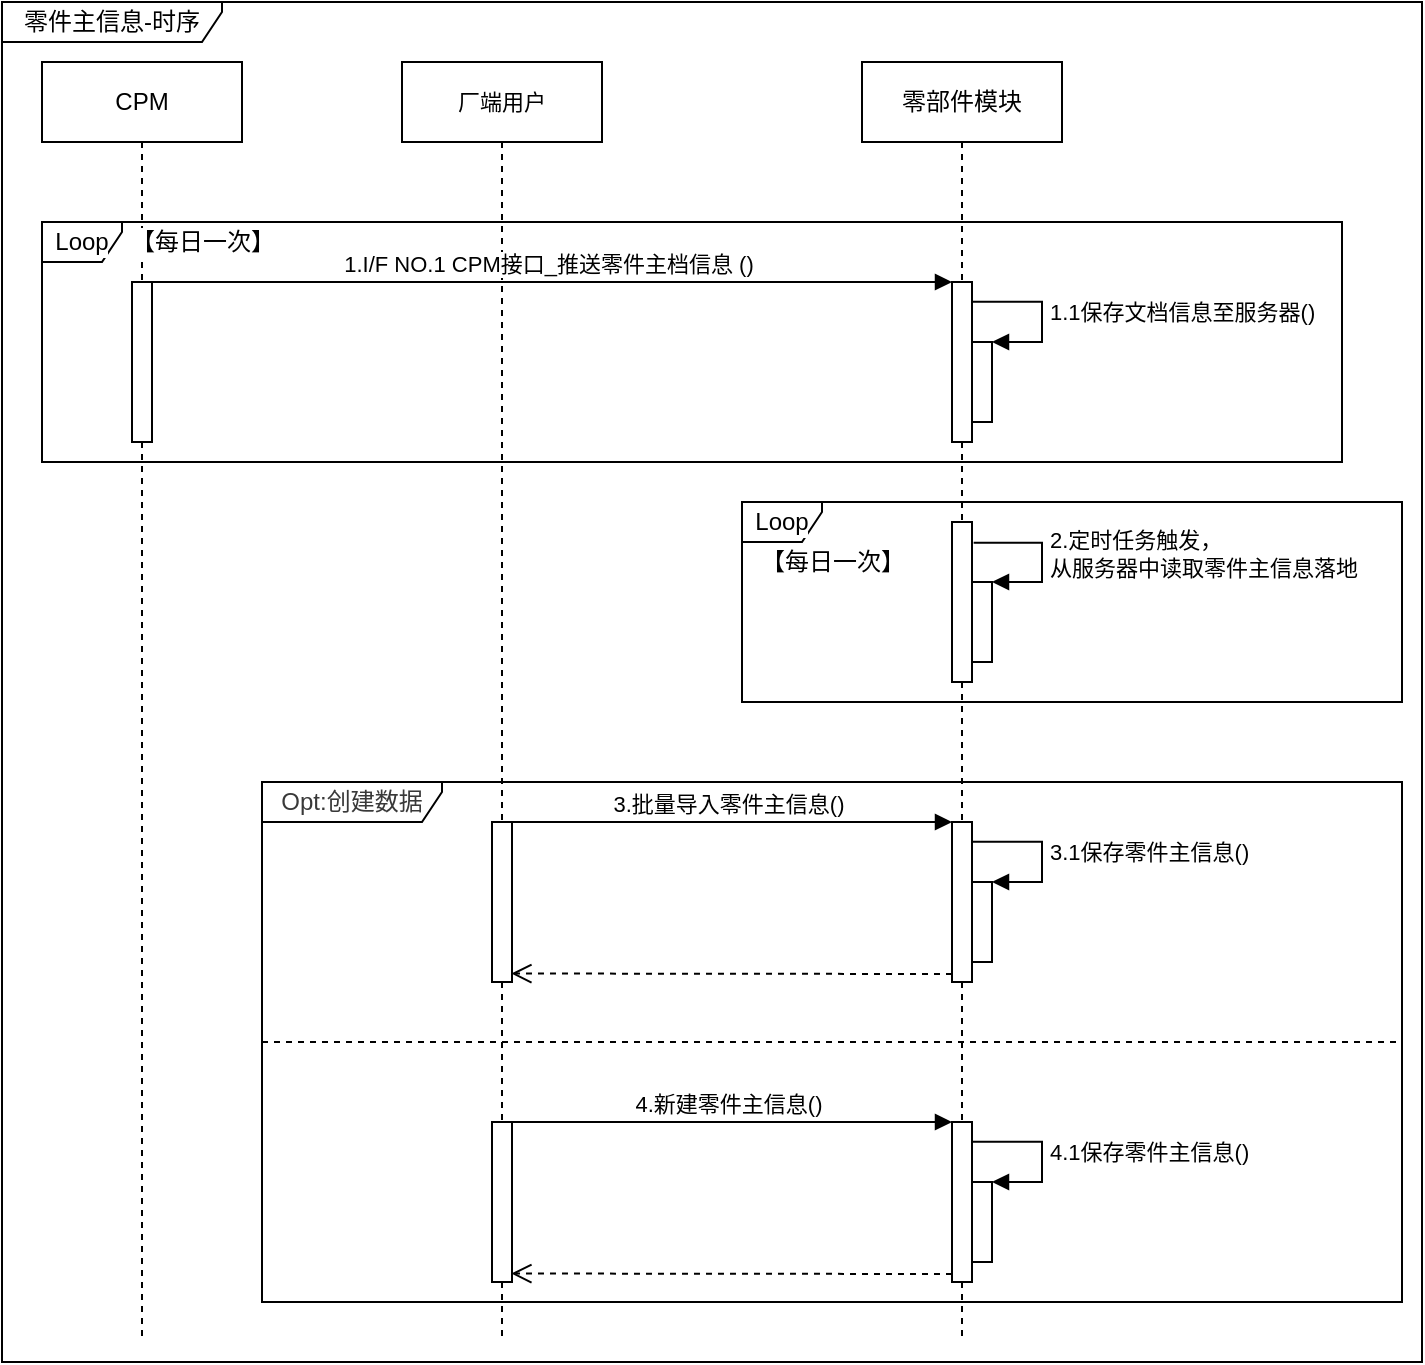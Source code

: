 <mxfile version="16.4.7" type="github" pages="4">
  <diagram id="6bnHpI4cZpsdlI7_PELI" name="时序图">
    <mxGraphModel dx="2377" dy="829" grid="1" gridSize="10" guides="1" tooltips="1" connect="1" arrows="1" fold="1" page="1" pageScale="1" pageWidth="827" pageHeight="1169" math="0" shadow="0">
      <root>
        <mxCell id="0" />
        <mxCell id="1" parent="0" />
        <mxCell id="9qDZQP6KY1lODNuhh0SA-1" value="零部件模块" style="shape=umlLifeline;perimeter=lifelinePerimeter;whiteSpace=wrap;html=1;container=1;collapsible=0;recursiveResize=0;outlineConnect=0;" parent="1" vertex="1">
          <mxGeometry x="320" y="160" width="100" height="640" as="geometry" />
        </mxCell>
        <mxCell id="9qDZQP6KY1lODNuhh0SA-3" value="" style="html=1;points=[];perimeter=orthogonalPerimeter;" parent="9qDZQP6KY1lODNuhh0SA-1" vertex="1">
          <mxGeometry x="45" y="230" width="10" height="80" as="geometry" />
        </mxCell>
        <mxCell id="9qDZQP6KY1lODNuhh0SA-5" value="" style="html=1;points=[];perimeter=orthogonalPerimeter;" parent="9qDZQP6KY1lODNuhh0SA-1" vertex="1">
          <mxGeometry x="55" y="260" width="10" height="40" as="geometry" />
        </mxCell>
        <mxCell id="9qDZQP6KY1lODNuhh0SA-6" value="2.定时任务触发，&lt;br&gt;从服务器中读取零件主信息落地" style="edgeStyle=orthogonalEdgeStyle;html=1;align=left;spacingLeft=2;endArrow=block;rounded=0;entryX=1;entryY=0;exitX=1.083;exitY=0.13;exitDx=0;exitDy=0;exitPerimeter=0;" parent="9qDZQP6KY1lODNuhh0SA-1" source="9qDZQP6KY1lODNuhh0SA-3" target="9qDZQP6KY1lODNuhh0SA-5" edge="1">
          <mxGeometry relative="1" as="geometry">
            <mxPoint x="60" y="240" as="sourcePoint" />
            <Array as="points">
              <mxPoint x="90" y="240" />
              <mxPoint x="90" y="260" />
            </Array>
          </mxGeometry>
        </mxCell>
        <mxCell id="9qDZQP6KY1lODNuhh0SA-12" value="" style="html=1;points=[];perimeter=orthogonalPerimeter;" parent="9qDZQP6KY1lODNuhh0SA-1" vertex="1">
          <mxGeometry x="45" y="380" width="10" height="80" as="geometry" />
        </mxCell>
        <mxCell id="9qDZQP6KY1lODNuhh0SA-15" value="" style="html=1;points=[];perimeter=orthogonalPerimeter;" parent="9qDZQP6KY1lODNuhh0SA-1" vertex="1">
          <mxGeometry x="55" y="410" width="10" height="40" as="geometry" />
        </mxCell>
        <mxCell id="9qDZQP6KY1lODNuhh0SA-16" value="3.1保存零件主信息()" style="edgeStyle=orthogonalEdgeStyle;html=1;align=left;spacingLeft=2;endArrow=block;rounded=0;entryX=1;entryY=0;exitX=1.041;exitY=0.124;exitDx=0;exitDy=0;exitPerimeter=0;" parent="9qDZQP6KY1lODNuhh0SA-1" source="9qDZQP6KY1lODNuhh0SA-12" target="9qDZQP6KY1lODNuhh0SA-15" edge="1">
          <mxGeometry relative="1" as="geometry">
            <mxPoint x="60" y="390" as="sourcePoint" />
            <Array as="points">
              <mxPoint x="90" y="390" />
              <mxPoint x="90" y="410" />
            </Array>
          </mxGeometry>
        </mxCell>
        <mxCell id="9qDZQP6KY1lODNuhh0SA-2" value="&lt;span style=&quot;font-size: 11px ; background-color: rgb(255 , 255 , 255)&quot;&gt;厂端用户&lt;/span&gt;" style="shape=umlLifeline;perimeter=lifelinePerimeter;whiteSpace=wrap;html=1;container=1;collapsible=0;recursiveResize=0;outlineConnect=0;" parent="1" vertex="1">
          <mxGeometry x="90" y="160" width="100" height="640" as="geometry" />
        </mxCell>
        <mxCell id="9qDZQP6KY1lODNuhh0SA-11" value="" style="html=1;points=[];perimeter=orthogonalPerimeter;" parent="9qDZQP6KY1lODNuhh0SA-2" vertex="1">
          <mxGeometry x="45" y="380" width="10" height="80" as="geometry" />
        </mxCell>
        <mxCell id="9qDZQP6KY1lODNuhh0SA-13" value="3.批量导入零件主信息()" style="html=1;verticalAlign=bottom;endArrow=block;entryX=0;entryY=0;rounded=0;" parent="1" target="9qDZQP6KY1lODNuhh0SA-12" edge="1">
          <mxGeometry relative="1" as="geometry">
            <mxPoint x="140" y="540" as="sourcePoint" />
          </mxGeometry>
        </mxCell>
        <mxCell id="9qDZQP6KY1lODNuhh0SA-14" value="" style="html=1;verticalAlign=bottom;endArrow=open;dashed=1;endSize=8;exitX=0;exitY=0.95;rounded=0;entryX=0.967;entryY=0.947;entryDx=0;entryDy=0;entryPerimeter=0;" parent="1" source="9qDZQP6KY1lODNuhh0SA-12" target="9qDZQP6KY1lODNuhh0SA-11" edge="1">
          <mxGeometry relative="1" as="geometry">
            <mxPoint x="140" y="616" as="targetPoint" />
          </mxGeometry>
        </mxCell>
        <mxCell id="9qDZQP6KY1lODNuhh0SA-17" value="" style="html=1;points=[];perimeter=orthogonalPerimeter;" parent="1" vertex="1">
          <mxGeometry x="365" y="690" width="10" height="80" as="geometry" />
        </mxCell>
        <mxCell id="9qDZQP6KY1lODNuhh0SA-18" value="" style="html=1;points=[];perimeter=orthogonalPerimeter;" parent="1" vertex="1">
          <mxGeometry x="375" y="720" width="10" height="40" as="geometry" />
        </mxCell>
        <mxCell id="9qDZQP6KY1lODNuhh0SA-19" value="4.1保存零件主信息()" style="edgeStyle=orthogonalEdgeStyle;html=1;align=left;spacingLeft=2;endArrow=block;rounded=0;entryX=1;entryY=0;exitX=1.041;exitY=0.124;exitDx=0;exitDy=0;exitPerimeter=0;" parent="1" source="9qDZQP6KY1lODNuhh0SA-17" target="9qDZQP6KY1lODNuhh0SA-18" edge="1">
          <mxGeometry relative="1" as="geometry">
            <mxPoint x="60" y="540" as="sourcePoint" />
            <Array as="points">
              <mxPoint x="410" y="700" />
              <mxPoint x="410" y="720" />
            </Array>
          </mxGeometry>
        </mxCell>
        <mxCell id="9qDZQP6KY1lODNuhh0SA-20" value="" style="html=1;points=[];perimeter=orthogonalPerimeter;" parent="1" vertex="1">
          <mxGeometry x="135" y="690" width="10" height="80" as="geometry" />
        </mxCell>
        <mxCell id="9qDZQP6KY1lODNuhh0SA-21" value="4.新建零件主信息()" style="html=1;verticalAlign=bottom;endArrow=block;entryX=0;entryY=0;rounded=0;" parent="1" target="9qDZQP6KY1lODNuhh0SA-17" edge="1">
          <mxGeometry relative="1" as="geometry">
            <mxPoint x="140" y="690" as="sourcePoint" />
          </mxGeometry>
        </mxCell>
        <mxCell id="9qDZQP6KY1lODNuhh0SA-22" value="" style="html=1;verticalAlign=bottom;endArrow=open;dashed=1;endSize=8;exitX=0;exitY=0.95;rounded=0;entryX=0.967;entryY=0.947;entryDx=0;entryDy=0;entryPerimeter=0;" parent="1" source="9qDZQP6KY1lODNuhh0SA-17" target="9qDZQP6KY1lODNuhh0SA-20" edge="1">
          <mxGeometry relative="1" as="geometry">
            <mxPoint x="140" y="766" as="targetPoint" />
          </mxGeometry>
        </mxCell>
        <mxCell id="NSKzPpxyFT8icQPAhpy8-1" value="" style="html=1;points=[];perimeter=orthogonalPerimeter;" parent="1" vertex="1">
          <mxGeometry x="365" y="270" width="10" height="80" as="geometry" />
        </mxCell>
        <mxCell id="NSKzPpxyFT8icQPAhpy8-2" value="" style="html=1;points=[];perimeter=orthogonalPerimeter;" parent="1" vertex="1">
          <mxGeometry x="375" y="300" width="10" height="40" as="geometry" />
        </mxCell>
        <mxCell id="NSKzPpxyFT8icQPAhpy8-3" value="1.1保存文档信息至服务器()" style="edgeStyle=orthogonalEdgeStyle;html=1;align=left;spacingLeft=2;endArrow=block;rounded=0;entryX=1;entryY=0;exitX=1.041;exitY=0.124;exitDx=0;exitDy=0;exitPerimeter=0;" parent="1" source="NSKzPpxyFT8icQPAhpy8-1" target="NSKzPpxyFT8icQPAhpy8-2" edge="1">
          <mxGeometry relative="1" as="geometry">
            <mxPoint x="60" y="120" as="sourcePoint" />
            <Array as="points">
              <mxPoint x="410" y="280" />
              <mxPoint x="410" y="300" />
            </Array>
          </mxGeometry>
        </mxCell>
        <mxCell id="NSKzPpxyFT8icQPAhpy8-5" value="1.I/F NO.1 CPM接口_推送零件主档信息 ()" style="html=1;verticalAlign=bottom;endArrow=block;entryX=0;entryY=0;rounded=0;" parent="1" source="NSKzPpxyFT8icQPAhpy8-7" target="NSKzPpxyFT8icQPAhpy8-1" edge="1">
          <mxGeometry relative="1" as="geometry">
            <mxPoint x="140" y="270" as="sourcePoint" />
          </mxGeometry>
        </mxCell>
        <mxCell id="NSKzPpxyFT8icQPAhpy8-7" value="CPM" style="shape=umlLifeline;perimeter=lifelinePerimeter;whiteSpace=wrap;html=1;container=1;collapsible=0;recursiveResize=0;outlineConnect=0;labelBackgroundColor=#FFFFFF;fillColor=#FFFFFF;" parent="1" vertex="1">
          <mxGeometry x="-90" y="160" width="100" height="640" as="geometry" />
        </mxCell>
        <mxCell id="NSKzPpxyFT8icQPAhpy8-4" value="" style="html=1;points=[];perimeter=orthogonalPerimeter;" parent="NSKzPpxyFT8icQPAhpy8-7" vertex="1">
          <mxGeometry x="45" y="110" width="10" height="80" as="geometry" />
        </mxCell>
        <mxCell id="_NN9X6couP_DBShU06uS-1" value="Loop" style="shape=umlFrame;whiteSpace=wrap;html=1;labelBackgroundColor=#FFFFFF;fillColor=#FFFFFF;width=40;height=20;" parent="1" vertex="1">
          <mxGeometry x="260" y="380" width="330" height="100" as="geometry" />
        </mxCell>
        <mxCell id="0LydJXx7M0l3ICLnaT1j-2" value="Opt:创建数据" style="shape=umlFrame;whiteSpace=wrap;html=1;labelBackgroundColor=#FFFFFF;fontColor=#393939;fillColor=#FFFFFF;width=90;height=20;" parent="1" vertex="1">
          <mxGeometry x="20" y="520" width="570" height="260" as="geometry" />
        </mxCell>
        <mxCell id="0LydJXx7M0l3ICLnaT1j-3" value="" style="line;strokeWidth=1;fillColor=none;align=left;verticalAlign=middle;spacingTop=-1;spacingLeft=3;spacingRight=3;rotatable=0;labelPosition=right;points=[];portConstraint=eastwest;labelBackgroundColor=#FFFFFF;fontColor=#393939;dashed=1;" parent="1" vertex="1">
          <mxGeometry x="20" y="646" width="570" height="8" as="geometry" />
        </mxCell>
        <mxCell id="-hw4QSPwFotWUhY3wTBO-2" value="Loop" style="shape=umlFrame;whiteSpace=wrap;html=1;labelBackgroundColor=#FFFFFF;fillColor=#FFFFFF;width=40;height=20;" parent="1" vertex="1">
          <mxGeometry x="-90" y="240" width="650" height="120" as="geometry" />
        </mxCell>
        <mxCell id="6ohJSaFs3OZKNF7ckTL_-1" value="零件主信息-时序" style="shape=umlFrame;whiteSpace=wrap;html=1;width=110;height=20;" parent="1" vertex="1">
          <mxGeometry x="-110" y="130" width="710" height="680" as="geometry" />
        </mxCell>
        <mxCell id="6ohJSaFs3OZKNF7ckTL_-2" value="&lt;span style=&quot;background-color: rgb(255 , 255 , 255)&quot;&gt;【&lt;/span&gt;&lt;span style=&quot;background-color: rgb(255 , 255 , 255)&quot;&gt;每日一次&lt;/span&gt;&lt;span style=&quot;background-color: rgb(255 , 255 , 255)&quot;&gt;】&lt;/span&gt;" style="text;html=1;align=center;verticalAlign=middle;resizable=0;points=[];autosize=1;strokeColor=none;fillColor=none;" parent="1" vertex="1">
          <mxGeometry x="-55" y="240" width="90" height="20" as="geometry" />
        </mxCell>
        <mxCell id="6ohJSaFs3OZKNF7ckTL_-3" value="&lt;span style=&quot;background-color: rgb(255 , 255 , 255)&quot;&gt;【&lt;/span&gt;&lt;span style=&quot;background-color: rgb(255 , 255 , 255)&quot;&gt;每日一次&lt;/span&gt;&lt;span style=&quot;background-color: rgb(255 , 255 , 255)&quot;&gt;】&lt;/span&gt;" style="text;html=1;align=center;verticalAlign=middle;resizable=0;points=[];autosize=1;strokeColor=none;fillColor=none;" parent="1" vertex="1">
          <mxGeometry x="260" y="400" width="90" height="20" as="geometry" />
        </mxCell>
      </root>
    </mxGraphModel>
  </diagram>
  <diagram id="FOFnYMLGnaj3QQaz7xhX" name="定时任务-行为图">
    <mxGraphModel dx="1209" dy="600" grid="1" gridSize="10" guides="1" tooltips="1" connect="1" arrows="1" fold="1" page="1" pageScale="1" pageWidth="827" pageHeight="1169" math="0" shadow="0">
      <root>
        <mxCell id="7OLGIQ1EorespxrLgJ10-0" />
        <mxCell id="7OLGIQ1EorespxrLgJ10-1" parent="7OLGIQ1EorespxrLgJ10-0" />
        <mxCell id="IHvkTjEI3uxPASRba5FX-0" value="领域层-零件基础原子服务" style="shape=umlLifeline;perimeter=lifelinePerimeter;whiteSpace=wrap;html=1;container=1;collapsible=0;recursiveResize=0;outlineConnect=0;labelBackgroundColor=#FFFFFF;fillColor=#FFFFFF;" parent="7OLGIQ1EorespxrLgJ10-1" vertex="1">
          <mxGeometry x="660" y="160" width="100" height="460" as="geometry" />
        </mxCell>
        <mxCell id="THMdplnS1te3H137m6_t-13" value="" style="html=1;points=[];perimeter=orthogonalPerimeter;labelBackgroundColor=#FFFFFF;fillColor=#FFFFFF;" parent="IHvkTjEI3uxPASRba5FX-0" vertex="1">
          <mxGeometry x="45" y="285" width="10" height="80" as="geometry" />
        </mxCell>
        <mxCell id="THMdplnS1te3H137m6_t-16" value="" style="html=1;points=[];perimeter=orthogonalPerimeter;labelBackgroundColor=#FFFFFF;fillColor=#FFFFFF;" parent="IHvkTjEI3uxPASRba5FX-0" vertex="1">
          <mxGeometry x="55" y="315" width="10" height="40" as="geometry" />
        </mxCell>
        <mxCell id="THMdplnS1te3H137m6_t-17" value="2.3.1保存零件主信息()" style="edgeStyle=orthogonalEdgeStyle;html=1;align=left;spacingLeft=2;endArrow=block;rounded=0;entryX=1;entryY=0;exitX=1.018;exitY=0.143;exitDx=0;exitDy=0;exitPerimeter=0;" parent="IHvkTjEI3uxPASRba5FX-0" source="THMdplnS1te3H137m6_t-13" target="THMdplnS1te3H137m6_t-16" edge="1">
          <mxGeometry relative="1" as="geometry">
            <mxPoint x="60" y="295" as="sourcePoint" />
            <Array as="points">
              <mxPoint x="55" y="295" />
              <mxPoint x="90" y="295" />
              <mxPoint x="90" y="315" />
            </Array>
          </mxGeometry>
        </mxCell>
        <mxCell id="IHvkTjEI3uxPASRba5FX-1" value="应用层-零部件聚合服务" style="shape=umlLifeline;perimeter=lifelinePerimeter;whiteSpace=wrap;html=1;container=1;collapsible=0;recursiveResize=0;outlineConnect=0;labelBackgroundColor=#FFFFFF;fillColor=#FFFFFF;" parent="7OLGIQ1EorespxrLgJ10-1" vertex="1">
          <mxGeometry x="500" y="160" width="100" height="460" as="geometry" />
        </mxCell>
        <mxCell id="THMdplnS1te3H137m6_t-8" value="" style="html=1;points=[];perimeter=orthogonalPerimeter;labelBackgroundColor=#FFFFFF;fillColor=#FFFFFF;" parent="IHvkTjEI3uxPASRba5FX-1" vertex="1">
          <mxGeometry x="45" y="80" width="10" height="310" as="geometry" />
        </mxCell>
        <mxCell id="THMdplnS1te3H137m6_t-11" value="" style="html=1;points=[];perimeter=orthogonalPerimeter;labelBackgroundColor=#FFFFFF;fillColor=#FFFFFF;" parent="IHvkTjEI3uxPASRba5FX-1" vertex="1">
          <mxGeometry x="55" y="110" width="10" height="40" as="geometry" />
        </mxCell>
        <mxCell id="THMdplnS1te3H137m6_t-12" value="2.1文件读取()" style="edgeStyle=orthogonalEdgeStyle;html=1;align=left;spacingLeft=2;endArrow=block;rounded=0;entryX=1;entryY=0;exitX=1.033;exitY=0.088;exitDx=0;exitDy=0;exitPerimeter=0;" parent="IHvkTjEI3uxPASRba5FX-1" source="THMdplnS1te3H137m6_t-8" target="THMdplnS1te3H137m6_t-11" edge="1">
          <mxGeometry relative="1" as="geometry">
            <mxPoint x="60" y="90" as="sourcePoint" />
            <Array as="points">
              <mxPoint x="90" y="90" />
              <mxPoint x="90" y="110" />
            </Array>
          </mxGeometry>
        </mxCell>
        <mxCell id="IHvkTjEI3uxPASRba5FX-2" value="接口-BFF服务" style="shape=umlLifeline;perimeter=lifelinePerimeter;whiteSpace=wrap;html=1;container=1;collapsible=0;recursiveResize=0;outlineConnect=0;labelBackgroundColor=#FFFFFF;fillColor=#FFFFFF;" parent="7OLGIQ1EorespxrLgJ10-1" vertex="1">
          <mxGeometry x="370" y="160" width="100" height="460" as="geometry" />
        </mxCell>
        <mxCell id="IHvkTjEI3uxPASRba5FX-3" value="零部件前端" style="shape=umlLifeline;perimeter=lifelinePerimeter;whiteSpace=wrap;html=1;container=1;collapsible=0;recursiveResize=0;outlineConnect=0;labelBackgroundColor=#FFFFFF;fillColor=#FFFFFF;" parent="7OLGIQ1EorespxrLgJ10-1" vertex="1">
          <mxGeometry x="240" y="160" width="100" height="460" as="geometry" />
        </mxCell>
        <mxCell id="THMdplnS1te3H137m6_t-14" value="2.3调用零件基础原子服务()" style="html=1;verticalAlign=bottom;endArrow=block;entryX=0;entryY=0;rounded=0;" parent="7OLGIQ1EorespxrLgJ10-1" target="THMdplnS1te3H137m6_t-13" edge="1">
          <mxGeometry relative="1" as="geometry">
            <mxPoint x="556" y="445" as="sourcePoint" />
          </mxGeometry>
        </mxCell>
        <mxCell id="THMdplnS1te3H137m6_t-15" value="" style="html=1;verticalAlign=bottom;endArrow=open;dashed=1;endSize=8;exitX=0;exitY=0.95;rounded=0;" parent="7OLGIQ1EorespxrLgJ10-1" edge="1">
          <mxGeometry relative="1" as="geometry">
            <mxPoint x="556" y="524" as="targetPoint" />
            <mxPoint x="705" y="524" as="sourcePoint" />
          </mxGeometry>
        </mxCell>
        <mxCell id="54kVwgG79NFkQRx_jsIe-0" value="Alt" style="shape=umlFrame;whiteSpace=wrap;html=1;width=30;height=20;" parent="7OLGIQ1EorespxrLgJ10-1" vertex="1">
          <mxGeometry x="480" y="330" width="400" height="210" as="geometry" />
        </mxCell>
        <mxCell id="54kVwgG79NFkQRx_jsIe-1" value="【校验通过】" style="text;html=1;align=center;verticalAlign=middle;resizable=0;points=[];autosize=1;strokeColor=none;fillColor=none;" parent="7OLGIQ1EorespxrLgJ10-1" vertex="1">
          <mxGeometry x="467" y="350" width="90" height="20" as="geometry" />
        </mxCell>
        <mxCell id="ZtvEB8UlHs2p3nsMnhAs-0" value="" style="html=1;points=[];perimeter=orthogonalPerimeter;labelBackgroundColor=#FFFFFF;fillColor=#FFFFFF;" parent="7OLGIQ1EorespxrLgJ10-1" vertex="1">
          <mxGeometry x="555" y="360" width="10" height="40" as="geometry" />
        </mxCell>
        <mxCell id="ZtvEB8UlHs2p3nsMnhAs-1" value="2.2校验数据()" style="edgeStyle=orthogonalEdgeStyle;html=1;align=left;spacingLeft=2;endArrow=block;rounded=0;entryX=1;entryY=0;exitX=1.033;exitY=0.088;exitDx=0;exitDy=0;exitPerimeter=0;" parent="7OLGIQ1EorespxrLgJ10-1" target="ZtvEB8UlHs2p3nsMnhAs-0" edge="1">
          <mxGeometry relative="1" as="geometry">
            <mxPoint x="555.33" y="359.92" as="sourcePoint" />
            <Array as="points">
              <mxPoint x="590" y="340" />
              <mxPoint x="590" y="360" />
            </Array>
          </mxGeometry>
        </mxCell>
        <mxCell id="A97mmvDs4ll5jp05zxJL-0" value="Loop" style="shape=umlFrame;whiteSpace=wrap;html=1;labelBackgroundColor=#FFFFFF;fillColor=#FFFFFF;width=50;height=15;" parent="7OLGIQ1EorespxrLgJ10-1" vertex="1">
          <mxGeometry x="410" y="230" width="480" height="330" as="geometry" />
        </mxCell>
        <mxCell id="mlTio9FG4z4qd6uqM1Vp-1" value="【每日一次】" style="text;html=1;align=center;verticalAlign=middle;resizable=0;points=[];autosize=1;strokeColor=none;fillColor=none;" parent="7OLGIQ1EorespxrLgJ10-1" vertex="1">
          <mxGeometry x="405" y="250" width="90" height="20" as="geometry" />
        </mxCell>
        <mxCell id="mlTio9FG4z4qd6uqM1Vp-2" value="生成零件主信息-时序" style="shape=umlFrame;whiteSpace=wrap;html=1;labelBackgroundColor=#FFFFFF;fillColor=#FFFFFF;width=130;height=20;" parent="7OLGIQ1EorespxrLgJ10-1" vertex="1">
          <mxGeometry x="240" y="120" width="660" height="500" as="geometry" />
        </mxCell>
      </root>
    </mxGraphModel>
  </diagram>
  <diagram id="dGG8FJd8N7IwFIvMK75r" name="事件图">
    <mxGraphModel dx="1209" dy="600" grid="1" gridSize="10" guides="1" tooltips="1" connect="1" arrows="1" fold="1" page="1" pageScale="1" pageWidth="827" pageHeight="1169" math="0" shadow="0">
      <root>
        <mxCell id="RU_HmeFV_STFyEm7z6BS-0" />
        <mxCell id="RU_HmeFV_STFyEm7z6BS-1" parent="RU_HmeFV_STFyEm7z6BS-0" />
      </root>
    </mxGraphModel>
  </diagram>
  <diagram id="fTKao5kH5AFAM4wwmsIB" name="聚合根">
    <mxGraphModel dx="1209" dy="600" grid="1" gridSize="10" guides="1" tooltips="1" connect="1" arrows="1" fold="1" page="1" pageScale="1" pageWidth="827" pageHeight="1169" math="0" shadow="0">
      <root>
        <mxCell id="7-ZAPzwOO9HuGMdEz8zF-0" />
        <mxCell id="7-ZAPzwOO9HuGMdEz8zF-1" parent="7-ZAPzwOO9HuGMdEz8zF-0" />
        <mxCell id="ujMnchfc8mpm0ilcwJpV-10" value="零件主信息" style="shape=table;startSize=30;container=1;collapsible=1;childLayout=tableLayout;fixedRows=1;rowLines=0;fontStyle=1;align=center;resizeLast=1;fillColor=#CFC86B;" parent="7-ZAPzwOO9HuGMdEz8zF-1" vertex="1">
          <mxGeometry x="360" y="320" width="180" height="240" as="geometry" />
        </mxCell>
        <mxCell id="ujMnchfc8mpm0ilcwJpV-11" value="" style="shape=tableRow;horizontal=0;startSize=0;swimlaneHead=0;swimlaneBody=0;fillColor=#CFC86B;collapsible=0;dropTarget=0;points=[[0,0.5],[1,0.5]];portConstraint=eastwest;top=0;left=0;right=0;bottom=1;" parent="ujMnchfc8mpm0ilcwJpV-10" vertex="1">
          <mxGeometry y="30" width="180" height="30" as="geometry" />
        </mxCell>
        <mxCell id="ujMnchfc8mpm0ilcwJpV-12" value="PK" style="shape=partialRectangle;connectable=0;fillColor=#CFC86B;top=0;left=0;bottom=0;right=0;fontStyle=1;overflow=hidden;" parent="ujMnchfc8mpm0ilcwJpV-11" vertex="1">
          <mxGeometry width="30" height="30" as="geometry">
            <mxRectangle width="30" height="30" as="alternateBounds" />
          </mxGeometry>
        </mxCell>
        <mxCell id="ujMnchfc8mpm0ilcwJpV-13" value="id" style="shape=partialRectangle;connectable=0;fillColor=#CFC86B;top=0;left=0;bottom=0;right=0;align=left;spacingLeft=6;fontStyle=1;overflow=hidden;" parent="ujMnchfc8mpm0ilcwJpV-11" vertex="1">
          <mxGeometry x="30" width="150" height="30" as="geometry">
            <mxRectangle width="150" height="30" as="alternateBounds" />
          </mxGeometry>
        </mxCell>
        <mxCell id="ujMnchfc8mpm0ilcwJpV-14" value="" style="shape=tableRow;horizontal=0;startSize=0;swimlaneHead=0;swimlaneBody=0;fillColor=#CFC86B;collapsible=0;dropTarget=0;points=[[0,0.5],[1,0.5]];portConstraint=eastwest;top=0;left=0;right=0;bottom=0;" parent="ujMnchfc8mpm0ilcwJpV-10" vertex="1">
          <mxGeometry y="60" width="180" height="30" as="geometry" />
        </mxCell>
        <mxCell id="ujMnchfc8mpm0ilcwJpV-15" value="" style="shape=partialRectangle;connectable=0;fillColor=#CFC86B;top=0;left=0;bottom=0;right=0;editable=1;overflow=hidden;" parent="ujMnchfc8mpm0ilcwJpV-14" vertex="1">
          <mxGeometry width="30" height="30" as="geometry">
            <mxRectangle width="30" height="30" as="alternateBounds" />
          </mxGeometry>
        </mxCell>
        <mxCell id="ujMnchfc8mpm0ilcwJpV-16" value="零件编号" style="shape=partialRectangle;connectable=0;fillColor=#CFC86B;top=0;left=0;bottom=0;right=0;align=left;spacingLeft=6;overflow=hidden;" parent="ujMnchfc8mpm0ilcwJpV-14" vertex="1">
          <mxGeometry x="30" width="150" height="30" as="geometry">
            <mxRectangle width="150" height="30" as="alternateBounds" />
          </mxGeometry>
        </mxCell>
        <mxCell id="ujMnchfc8mpm0ilcwJpV-17" value="" style="shape=tableRow;horizontal=0;startSize=0;swimlaneHead=0;swimlaneBody=0;fillColor=#CFC86B;collapsible=0;dropTarget=0;points=[[0,0.5],[1,0.5]];portConstraint=eastwest;top=0;left=0;right=0;bottom=0;" parent="ujMnchfc8mpm0ilcwJpV-10" vertex="1">
          <mxGeometry y="90" width="180" height="30" as="geometry" />
        </mxCell>
        <mxCell id="ujMnchfc8mpm0ilcwJpV-18" value="" style="shape=partialRectangle;connectable=0;fillColor=#CFC86B;top=0;left=0;bottom=0;right=0;editable=1;overflow=hidden;" parent="ujMnchfc8mpm0ilcwJpV-17" vertex="1">
          <mxGeometry width="30" height="30" as="geometry">
            <mxRectangle width="30" height="30" as="alternateBounds" />
          </mxGeometry>
        </mxCell>
        <mxCell id="ujMnchfc8mpm0ilcwJpV-19" value="零件名称    " style="shape=partialRectangle;connectable=0;fillColor=#CFC86B;top=0;left=0;bottom=0;right=0;align=left;spacingLeft=6;overflow=hidden;" parent="ujMnchfc8mpm0ilcwJpV-17" vertex="1">
          <mxGeometry x="30" width="150" height="30" as="geometry">
            <mxRectangle width="150" height="30" as="alternateBounds" />
          </mxGeometry>
        </mxCell>
        <mxCell id="ujMnchfc8mpm0ilcwJpV-20" style="shape=tableRow;horizontal=0;startSize=0;swimlaneHead=0;swimlaneBody=0;fillColor=#CFC86B;collapsible=0;dropTarget=0;points=[[0,0.5],[1,0.5]];portConstraint=eastwest;top=0;left=0;right=0;bottom=0;" parent="ujMnchfc8mpm0ilcwJpV-10" vertex="1">
          <mxGeometry y="120" width="180" height="30" as="geometry" />
        </mxCell>
        <mxCell id="ujMnchfc8mpm0ilcwJpV-21" style="shape=partialRectangle;connectable=0;fillColor=#CFC86B;top=0;left=0;bottom=0;right=0;editable=1;overflow=hidden;" parent="ujMnchfc8mpm0ilcwJpV-20" vertex="1">
          <mxGeometry width="30" height="30" as="geometry">
            <mxRectangle width="30" height="30" as="alternateBounds" />
          </mxGeometry>
        </mxCell>
        <mxCell id="ujMnchfc8mpm0ilcwJpV-22" value="零件分类" style="shape=partialRectangle;connectable=0;fillColor=#CFC86B;top=0;left=0;bottom=0;right=0;align=left;spacingLeft=6;overflow=hidden;" parent="ujMnchfc8mpm0ilcwJpV-20" vertex="1">
          <mxGeometry x="30" width="150" height="30" as="geometry">
            <mxRectangle width="150" height="30" as="alternateBounds" />
          </mxGeometry>
        </mxCell>
        <mxCell id="ujMnchfc8mpm0ilcwJpV-29" style="shape=tableRow;horizontal=0;startSize=0;swimlaneHead=0;swimlaneBody=0;fillColor=#CFC86B;collapsible=0;dropTarget=0;points=[[0,0.5],[1,0.5]];portConstraint=eastwest;top=0;left=0;right=0;bottom=0;" parent="ujMnchfc8mpm0ilcwJpV-10" vertex="1">
          <mxGeometry y="150" width="180" height="30" as="geometry" />
        </mxCell>
        <mxCell id="ujMnchfc8mpm0ilcwJpV-30" style="shape=partialRectangle;connectable=0;fillColor=#CFC86B;top=0;left=0;bottom=0;right=0;editable=1;overflow=hidden;" parent="ujMnchfc8mpm0ilcwJpV-29" vertex="1">
          <mxGeometry width="30" height="30" as="geometry">
            <mxRectangle width="30" height="30" as="alternateBounds" />
          </mxGeometry>
        </mxCell>
        <mxCell id="ujMnchfc8mpm0ilcwJpV-31" value="库存数" style="shape=partialRectangle;connectable=0;fillColor=#CFC86B;top=0;left=0;bottom=0;right=0;align=left;spacingLeft=6;overflow=hidden;" parent="ujMnchfc8mpm0ilcwJpV-29" vertex="1">
          <mxGeometry x="30" width="150" height="30" as="geometry">
            <mxRectangle width="150" height="30" as="alternateBounds" />
          </mxGeometry>
        </mxCell>
        <mxCell id="ujMnchfc8mpm0ilcwJpV-32" style="shape=tableRow;horizontal=0;startSize=0;swimlaneHead=0;swimlaneBody=0;fillColor=#CFC86B;collapsible=0;dropTarget=0;points=[[0,0.5],[1,0.5]];portConstraint=eastwest;top=0;left=0;right=0;bottom=0;" parent="ujMnchfc8mpm0ilcwJpV-10" vertex="1">
          <mxGeometry y="180" width="180" height="30" as="geometry" />
        </mxCell>
        <mxCell id="ujMnchfc8mpm0ilcwJpV-33" style="shape=partialRectangle;connectable=0;fillColor=#CFC86B;top=0;left=0;bottom=0;right=0;editable=1;overflow=hidden;" parent="ujMnchfc8mpm0ilcwJpV-32" vertex="1">
          <mxGeometry width="30" height="30" as="geometry">
            <mxRectangle width="30" height="30" as="alternateBounds" />
          </mxGeometry>
        </mxCell>
        <mxCell id="ujMnchfc8mpm0ilcwJpV-34" value="零售价" style="shape=partialRectangle;connectable=0;fillColor=#CFC86B;top=0;left=0;bottom=0;right=0;align=left;spacingLeft=6;overflow=hidden;" parent="ujMnchfc8mpm0ilcwJpV-32" vertex="1">
          <mxGeometry x="30" width="150" height="30" as="geometry">
            <mxRectangle width="150" height="30" as="alternateBounds" />
          </mxGeometry>
        </mxCell>
        <mxCell id="ujMnchfc8mpm0ilcwJpV-35" style="shape=tableRow;horizontal=0;startSize=0;swimlaneHead=0;swimlaneBody=0;fillColor=#CFC86B;collapsible=0;dropTarget=0;points=[[0,0.5],[1,0.5]];portConstraint=eastwest;top=0;left=0;right=0;bottom=0;" parent="ujMnchfc8mpm0ilcwJpV-10" vertex="1">
          <mxGeometry y="210" width="180" height="30" as="geometry" />
        </mxCell>
        <mxCell id="ujMnchfc8mpm0ilcwJpV-36" style="shape=partialRectangle;connectable=0;fillColor=#CFC86B;top=0;left=0;bottom=0;right=0;editable=1;overflow=hidden;" parent="ujMnchfc8mpm0ilcwJpV-35" vertex="1">
          <mxGeometry width="30" height="30" as="geometry">
            <mxRectangle width="30" height="30" as="alternateBounds" />
          </mxGeometry>
        </mxCell>
        <mxCell id="ujMnchfc8mpm0ilcwJpV-37" value="采购价" style="shape=partialRectangle;connectable=0;fillColor=#CFC86B;top=0;left=0;bottom=0;right=0;align=left;spacingLeft=6;overflow=hidden;" parent="ujMnchfc8mpm0ilcwJpV-35" vertex="1">
          <mxGeometry x="30" width="150" height="30" as="geometry">
            <mxRectangle width="150" height="30" as="alternateBounds" />
          </mxGeometry>
        </mxCell>
        <mxCell id="8d-5phC_stLCoWwtOvVK-0" value="【CPM】零件信息" style="shape=table;startSize=30;container=1;collapsible=1;childLayout=tableLayout;fixedRows=1;rowLines=0;fontStyle=1;align=center;resizeLast=1;fillColor=#00BB00;" parent="7-ZAPzwOO9HuGMdEz8zF-1" vertex="1">
          <mxGeometry x="90" y="400" width="180" height="240" as="geometry" />
        </mxCell>
        <mxCell id="8d-5phC_stLCoWwtOvVK-1" value="" style="shape=tableRow;horizontal=0;startSize=0;swimlaneHead=0;swimlaneBody=0;fillColor=#00BB00;collapsible=0;dropTarget=0;points=[[0,0.5],[1,0.5]];portConstraint=eastwest;top=0;left=0;right=0;bottom=1;" parent="8d-5phC_stLCoWwtOvVK-0" vertex="1">
          <mxGeometry y="30" width="180" height="30" as="geometry" />
        </mxCell>
        <mxCell id="8d-5phC_stLCoWwtOvVK-2" value="PK" style="shape=partialRectangle;connectable=0;fillColor=#00BB00;top=0;left=0;bottom=0;right=0;fontStyle=1;overflow=hidden;" parent="8d-5phC_stLCoWwtOvVK-1" vertex="1">
          <mxGeometry width="30" height="30" as="geometry">
            <mxRectangle width="30" height="30" as="alternateBounds" />
          </mxGeometry>
        </mxCell>
        <mxCell id="8d-5phC_stLCoWwtOvVK-3" value="id" style="shape=partialRectangle;connectable=0;fillColor=#00BB00;top=0;left=0;bottom=0;right=0;align=left;spacingLeft=6;fontStyle=1;overflow=hidden;" parent="8d-5phC_stLCoWwtOvVK-1" vertex="1">
          <mxGeometry x="30" width="150" height="30" as="geometry">
            <mxRectangle width="150" height="30" as="alternateBounds" />
          </mxGeometry>
        </mxCell>
        <mxCell id="8d-5phC_stLCoWwtOvVK-4" value="" style="shape=tableRow;horizontal=0;startSize=0;swimlaneHead=0;swimlaneBody=0;fillColor=#00BB00;collapsible=0;dropTarget=0;points=[[0,0.5],[1,0.5]];portConstraint=eastwest;top=0;left=0;right=0;bottom=0;" parent="8d-5phC_stLCoWwtOvVK-0" vertex="1">
          <mxGeometry y="60" width="180" height="30" as="geometry" />
        </mxCell>
        <mxCell id="8d-5phC_stLCoWwtOvVK-5" value="" style="shape=partialRectangle;connectable=0;fillColor=#00BB00;top=0;left=0;bottom=0;right=0;editable=1;overflow=hidden;" parent="8d-5phC_stLCoWwtOvVK-4" vertex="1">
          <mxGeometry width="30" height="30" as="geometry">
            <mxRectangle width="30" height="30" as="alternateBounds" />
          </mxGeometry>
        </mxCell>
        <mxCell id="8d-5phC_stLCoWwtOvVK-6" value="零件编号" style="shape=partialRectangle;connectable=0;fillColor=#00BB00;top=0;left=0;bottom=0;right=0;align=left;spacingLeft=6;overflow=hidden;" parent="8d-5phC_stLCoWwtOvVK-4" vertex="1">
          <mxGeometry x="30" width="150" height="30" as="geometry">
            <mxRectangle width="150" height="30" as="alternateBounds" />
          </mxGeometry>
        </mxCell>
        <mxCell id="8d-5phC_stLCoWwtOvVK-7" value="" style="shape=tableRow;horizontal=0;startSize=0;swimlaneHead=0;swimlaneBody=0;fillColor=#00BB00;collapsible=0;dropTarget=0;points=[[0,0.5],[1,0.5]];portConstraint=eastwest;top=0;left=0;right=0;bottom=0;" parent="8d-5phC_stLCoWwtOvVK-0" vertex="1">
          <mxGeometry y="90" width="180" height="30" as="geometry" />
        </mxCell>
        <mxCell id="8d-5phC_stLCoWwtOvVK-8" value="" style="shape=partialRectangle;connectable=0;fillColor=#00BB00;top=0;left=0;bottom=0;right=0;editable=1;overflow=hidden;" parent="8d-5phC_stLCoWwtOvVK-7" vertex="1">
          <mxGeometry width="30" height="30" as="geometry">
            <mxRectangle width="30" height="30" as="alternateBounds" />
          </mxGeometry>
        </mxCell>
        <mxCell id="8d-5phC_stLCoWwtOvVK-9" value="零件名称    " style="shape=partialRectangle;connectable=0;fillColor=#00BB00;top=0;left=0;bottom=0;right=0;align=left;spacingLeft=6;overflow=hidden;" parent="8d-5phC_stLCoWwtOvVK-7" vertex="1">
          <mxGeometry x="30" width="150" height="30" as="geometry">
            <mxRectangle width="150" height="30" as="alternateBounds" />
          </mxGeometry>
        </mxCell>
        <mxCell id="8d-5phC_stLCoWwtOvVK-10" style="shape=tableRow;horizontal=0;startSize=0;swimlaneHead=0;swimlaneBody=0;fillColor=#00BB00;collapsible=0;dropTarget=0;points=[[0,0.5],[1,0.5]];portConstraint=eastwest;top=0;left=0;right=0;bottom=0;" parent="8d-5phC_stLCoWwtOvVK-0" vertex="1">
          <mxGeometry y="120" width="180" height="30" as="geometry" />
        </mxCell>
        <mxCell id="8d-5phC_stLCoWwtOvVK-11" style="shape=partialRectangle;connectable=0;fillColor=#00BB00;top=0;left=0;bottom=0;right=0;editable=1;overflow=hidden;" parent="8d-5phC_stLCoWwtOvVK-10" vertex="1">
          <mxGeometry width="30" height="30" as="geometry">
            <mxRectangle width="30" height="30" as="alternateBounds" />
          </mxGeometry>
        </mxCell>
        <mxCell id="8d-5phC_stLCoWwtOvVK-12" value="零件分类" style="shape=partialRectangle;connectable=0;fillColor=#00BB00;top=0;left=0;bottom=0;right=0;align=left;spacingLeft=6;overflow=hidden;" parent="8d-5phC_stLCoWwtOvVK-10" vertex="1">
          <mxGeometry x="30" width="150" height="30" as="geometry">
            <mxRectangle width="150" height="30" as="alternateBounds" />
          </mxGeometry>
        </mxCell>
        <mxCell id="8d-5phC_stLCoWwtOvVK-13" style="shape=tableRow;horizontal=0;startSize=0;swimlaneHead=0;swimlaneBody=0;fillColor=#00BB00;collapsible=0;dropTarget=0;points=[[0,0.5],[1,0.5]];portConstraint=eastwest;top=0;left=0;right=0;bottom=0;" parent="8d-5phC_stLCoWwtOvVK-0" vertex="1">
          <mxGeometry y="150" width="180" height="30" as="geometry" />
        </mxCell>
        <mxCell id="8d-5phC_stLCoWwtOvVK-14" style="shape=partialRectangle;connectable=0;fillColor=#00BB00;top=0;left=0;bottom=0;right=0;editable=1;overflow=hidden;" parent="8d-5phC_stLCoWwtOvVK-13" vertex="1">
          <mxGeometry width="30" height="30" as="geometry">
            <mxRectangle width="30" height="30" as="alternateBounds" />
          </mxGeometry>
        </mxCell>
        <mxCell id="8d-5phC_stLCoWwtOvVK-15" value="库存数" style="shape=partialRectangle;connectable=0;fillColor=#00BB00;top=0;left=0;bottom=0;right=0;align=left;spacingLeft=6;overflow=hidden;" parent="8d-5phC_stLCoWwtOvVK-13" vertex="1">
          <mxGeometry x="30" width="150" height="30" as="geometry">
            <mxRectangle width="150" height="30" as="alternateBounds" />
          </mxGeometry>
        </mxCell>
        <mxCell id="8d-5phC_stLCoWwtOvVK-16" style="shape=tableRow;horizontal=0;startSize=0;swimlaneHead=0;swimlaneBody=0;fillColor=#00BB00;collapsible=0;dropTarget=0;points=[[0,0.5],[1,0.5]];portConstraint=eastwest;top=0;left=0;right=0;bottom=0;" parent="8d-5phC_stLCoWwtOvVK-0" vertex="1">
          <mxGeometry y="180" width="180" height="30" as="geometry" />
        </mxCell>
        <mxCell id="8d-5phC_stLCoWwtOvVK-17" style="shape=partialRectangle;connectable=0;fillColor=#00BB00;top=0;left=0;bottom=0;right=0;editable=1;overflow=hidden;" parent="8d-5phC_stLCoWwtOvVK-16" vertex="1">
          <mxGeometry width="30" height="30" as="geometry">
            <mxRectangle width="30" height="30" as="alternateBounds" />
          </mxGeometry>
        </mxCell>
        <mxCell id="8d-5phC_stLCoWwtOvVK-18" value="零售价" style="shape=partialRectangle;connectable=0;fillColor=#00BB00;top=0;left=0;bottom=0;right=0;align=left;spacingLeft=6;overflow=hidden;" parent="8d-5phC_stLCoWwtOvVK-16" vertex="1">
          <mxGeometry x="30" width="150" height="30" as="geometry">
            <mxRectangle width="150" height="30" as="alternateBounds" />
          </mxGeometry>
        </mxCell>
        <mxCell id="8d-5phC_stLCoWwtOvVK-19" style="shape=tableRow;horizontal=0;startSize=0;swimlaneHead=0;swimlaneBody=0;fillColor=#00BB00;collapsible=0;dropTarget=0;points=[[0,0.5],[1,0.5]];portConstraint=eastwest;top=0;left=0;right=0;bottom=0;" parent="8d-5phC_stLCoWwtOvVK-0" vertex="1">
          <mxGeometry y="210" width="180" height="30" as="geometry" />
        </mxCell>
        <mxCell id="8d-5phC_stLCoWwtOvVK-20" style="shape=partialRectangle;connectable=0;fillColor=#00BB00;top=0;left=0;bottom=0;right=0;editable=1;overflow=hidden;" parent="8d-5phC_stLCoWwtOvVK-19" vertex="1">
          <mxGeometry width="30" height="30" as="geometry">
            <mxRectangle width="30" height="30" as="alternateBounds" />
          </mxGeometry>
        </mxCell>
        <mxCell id="8d-5phC_stLCoWwtOvVK-21" value="采购价" style="shape=partialRectangle;connectable=0;fillColor=#00BB00;top=0;left=0;bottom=0;right=0;align=left;spacingLeft=6;overflow=hidden;" parent="8d-5phC_stLCoWwtOvVK-19" vertex="1">
          <mxGeometry x="30" width="150" height="30" as="geometry">
            <mxRectangle width="150" height="30" as="alternateBounds" />
          </mxGeometry>
        </mxCell>
        <mxCell id="NS3TpaYmcHYCosk1XOu--0" value="" style="endArrow=none;html=1;endSize=12;startArrow=diamondThin;startSize=14;startFill=0;edgeStyle=orthogonalEdgeStyle;align=left;verticalAlign=bottom;rounded=0;fontColor=#393939;exitX=0;exitY=0.5;exitDx=0;exitDy=0;entryX=1;entryY=0.5;entryDx=0;entryDy=0;endFill=0;" parent="7-ZAPzwOO9HuGMdEz8zF-1" source="ujMnchfc8mpm0ilcwJpV-14" target="8d-5phC_stLCoWwtOvVK-4" edge="1">
          <mxGeometry x="-1" y="3" relative="1" as="geometry">
            <mxPoint x="430" y="430" as="sourcePoint" />
            <mxPoint x="590" y="430" as="targetPoint" />
            <Array as="points">
              <mxPoint x="320" y="395" />
              <mxPoint x="320" y="475" />
            </Array>
          </mxGeometry>
        </mxCell>
        <mxCell id="4tbbkU1VYWUoTYzql0UM-0" value="1" style="text;html=1;align=center;verticalAlign=middle;resizable=0;points=[];autosize=1;strokeColor=none;fillColor=none;" parent="7-ZAPzwOO9HuGMdEz8zF-1" vertex="1">
          <mxGeometry x="330" y="370" width="20" height="20" as="geometry" />
        </mxCell>
        <mxCell id="4tbbkU1VYWUoTYzql0UM-1" value="1" style="text;html=1;align=center;verticalAlign=middle;resizable=0;points=[];autosize=1;strokeColor=none;fillColor=none;" parent="7-ZAPzwOO9HuGMdEz8zF-1" vertex="1">
          <mxGeometry x="270" y="450" width="20" height="20" as="geometry" />
        </mxCell>
      </root>
    </mxGraphModel>
  </diagram>
</mxfile>

